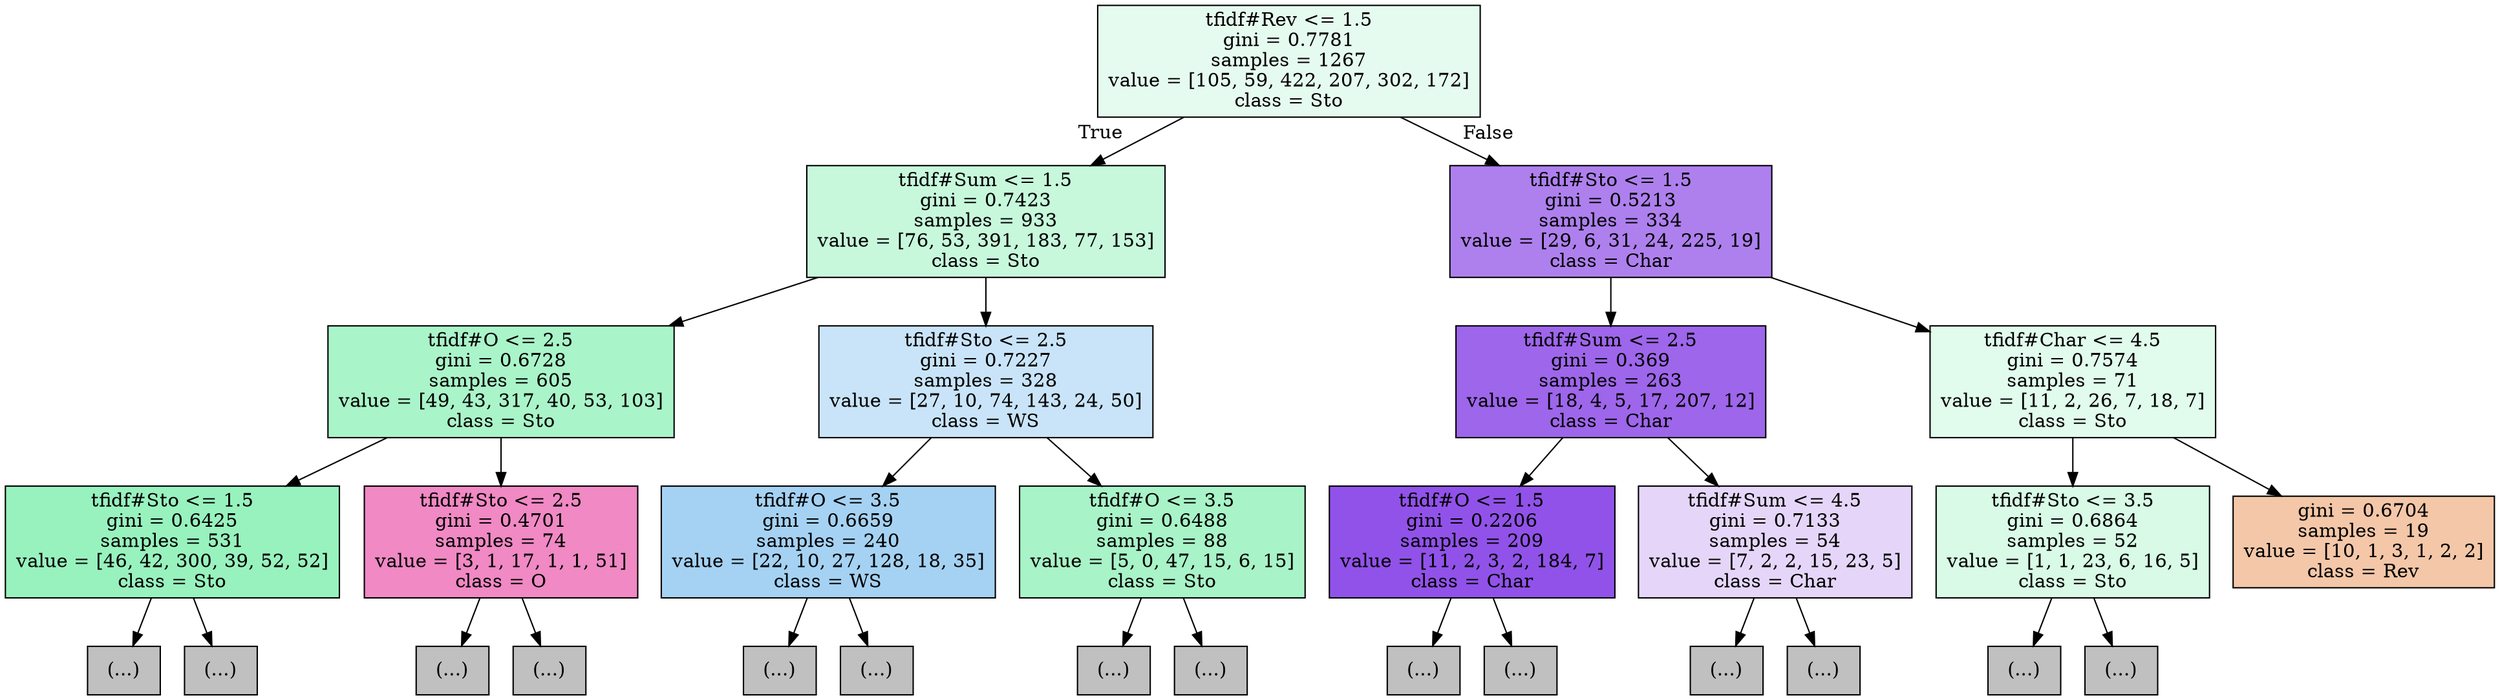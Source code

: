 digraph Tree {
node [shape=box, style="filled", color="black"] ;
0 [label="tfidf#Rev <= 1.5\ngini = 0.7781\nsamples = 1267\nvalue = [105, 59, 422, 207, 302, 172]\nclass = Sto", fillcolor="#39e58120"] ;
1 [label="tfidf#Sum <= 1.5\ngini = 0.7423\nsamples = 933\nvalue = [76, 53, 391, 183, 77, 153]\nclass = Sto", fillcolor="#39e58147"] ;
0 -> 1 [labeldistance=2.5, labelangle=45, headlabel="True"] ;
2 [label="tfidf#O <= 2.5\ngini = 0.6728\nsamples = 605\nvalue = [49, 43, 317, 40, 53, 103]\nclass = Sto", fillcolor="#39e5816d"] ;
1 -> 2 ;
3 [label="tfidf#Sto <= 1.5\ngini = 0.6425\nsamples = 531\nvalue = [46, 42, 300, 39, 52, 52]\nclass = Sto", fillcolor="#39e58184"] ;
2 -> 3 ;
4 [label="(...)", fillcolor="#C0C0C0"] ;
3 -> 4 ;
37 [label="(...)", fillcolor="#C0C0C0"] ;
3 -> 37 ;
58 [label="tfidf#Sto <= 2.5\ngini = 0.4701\nsamples = 74\nvalue = [3, 1, 17, 1, 1, 51]\nclass = O", fillcolor="#e5399d98"] ;
2 -> 58 ;
59 [label="(...)", fillcolor="#C0C0C0"] ;
58 -> 59 ;
64 [label="(...)", fillcolor="#C0C0C0"] ;
58 -> 64 ;
65 [label="tfidf#Sto <= 2.5\ngini = 0.7227\nsamples = 328\nvalue = [27, 10, 74, 143, 24, 50]\nclass = WS", fillcolor="#399de545"] ;
1 -> 65 ;
66 [label="tfidf#O <= 3.5\ngini = 0.6659\nsamples = 240\nvalue = [22, 10, 27, 128, 18, 35]\nclass = WS", fillcolor="#399de574"] ;
65 -> 66 ;
67 [label="(...)", fillcolor="#C0C0C0"] ;
66 -> 67 ;
88 [label="(...)", fillcolor="#C0C0C0"] ;
66 -> 88 ;
91 [label="tfidf#O <= 3.5\ngini = 0.6488\nsamples = 88\nvalue = [5, 0, 47, 15, 6, 15]\nclass = Sto", fillcolor="#39e58170"] ;
65 -> 91 ;
92 [label="(...)", fillcolor="#C0C0C0"] ;
91 -> 92 ;
101 [label="(...)", fillcolor="#C0C0C0"] ;
91 -> 101 ;
102 [label="tfidf#Sto <= 1.5\ngini = 0.5213\nsamples = 334\nvalue = [29, 6, 31, 24, 225, 19]\nclass = Char", fillcolor="#8139e5a3"] ;
0 -> 102 [labeldistance=2.5, labelangle=-45, headlabel="False"] ;
103 [label="tfidf#Sum <= 2.5\ngini = 0.369\nsamples = 263\nvalue = [18, 4, 5, 17, 207, 12]\nclass = Char", fillcolor="#8139e5c5"] ;
102 -> 103 ;
104 [label="tfidf#O <= 1.5\ngini = 0.2206\nsamples = 209\nvalue = [11, 2, 3, 2, 184, 7]\nclass = Char", fillcolor="#8139e5df"] ;
103 -> 104 ;
105 [label="(...)", fillcolor="#C0C0C0"] ;
104 -> 105 ;
114 [label="(...)", fillcolor="#C0C0C0"] ;
104 -> 114 ;
117 [label="tfidf#Sum <= 4.5\ngini = 0.7133\nsamples = 54\nvalue = [7, 2, 2, 15, 23, 5]\nclass = Char", fillcolor="#8139e534"] ;
103 -> 117 ;
118 [label="(...)", fillcolor="#C0C0C0"] ;
117 -> 118 ;
121 [label="(...)", fillcolor="#C0C0C0"] ;
117 -> 121 ;
122 [label="tfidf#Char <= 4.5\ngini = 0.7574\nsamples = 71\nvalue = [11, 2, 26, 7, 18, 7]\nclass = Sto", fillcolor="#39e58126"] ;
102 -> 122 ;
123 [label="tfidf#Sto <= 3.5\ngini = 0.6864\nsamples = 52\nvalue = [1, 1, 23, 6, 16, 5]\nclass = Sto", fillcolor="#39e58132"] ;
122 -> 123 ;
124 [label="(...)", fillcolor="#C0C0C0"] ;
123 -> 124 ;
127 [label="(...)", fillcolor="#C0C0C0"] ;
123 -> 127 ;
128 [label="gini = 0.6704\nsamples = 19\nvalue = [10, 1, 3, 1, 2, 2]\nclass = Rev", fillcolor="#e5813970"] ;
122 -> 128 ;
}